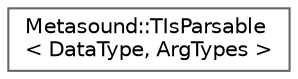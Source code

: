 digraph "Graphical Class Hierarchy"
{
 // INTERACTIVE_SVG=YES
 // LATEX_PDF_SIZE
  bgcolor="transparent";
  edge [fontname=Helvetica,fontsize=10,labelfontname=Helvetica,labelfontsize=10];
  node [fontname=Helvetica,fontsize=10,shape=box,height=0.2,width=0.4];
  rankdir="LR";
  Node0 [id="Node000000",label="Metasound::TIsParsable\l\< DataType, ArgTypes \>",height=0.2,width=0.4,color="grey40", fillcolor="white", style="filled",URL="$df/d53/structMetasound_1_1TIsParsable.html",tooltip="Determines whether a DataType supports a constructor which accepts and FOperatorSettings with ArgType..."];
}
